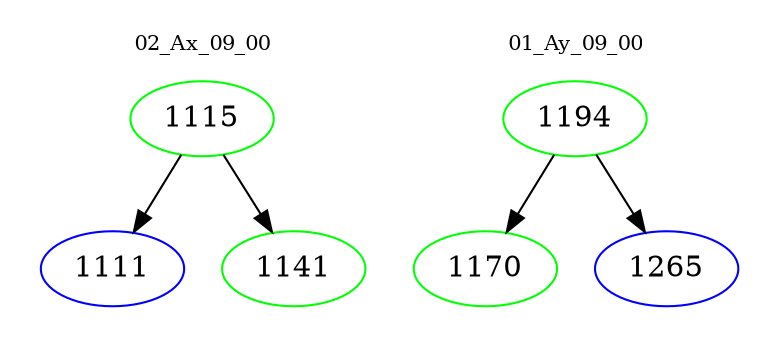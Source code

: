 digraph{
subgraph cluster_0 {
color = white
label = "02_Ax_09_00";
fontsize=10;
T0_1115 [label="1115", color="green"]
T0_1115 -> T0_1111 [color="black"]
T0_1111 [label="1111", color="blue"]
T0_1115 -> T0_1141 [color="black"]
T0_1141 [label="1141", color="green"]
}
subgraph cluster_1 {
color = white
label = "01_Ay_09_00";
fontsize=10;
T1_1194 [label="1194", color="green"]
T1_1194 -> T1_1170 [color="black"]
T1_1170 [label="1170", color="green"]
T1_1194 -> T1_1265 [color="black"]
T1_1265 [label="1265", color="blue"]
}
}
